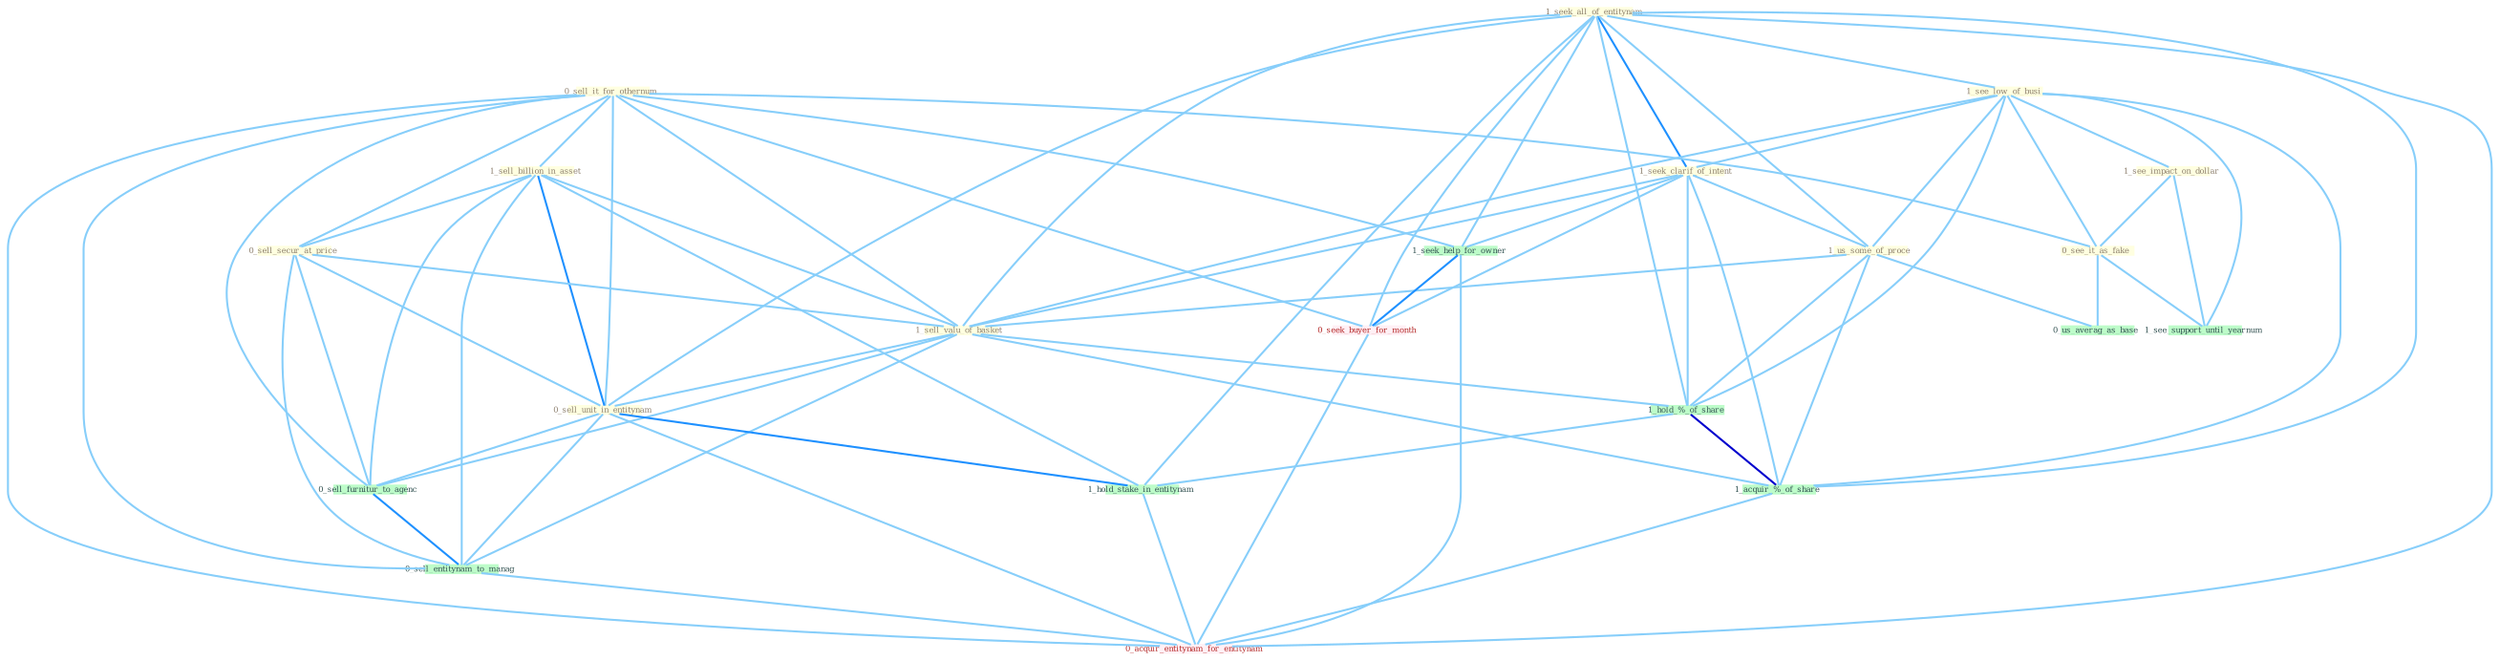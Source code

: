 Graph G{ 
    node
    [shape=polygon,style=filled,width=.5,height=.06,color="#BDFCC9",fixedsize=true,fontsize=4,
    fontcolor="#2f4f4f"];
    {node
    [color="#ffffe0", fontcolor="#8b7d6b"] "1_seek_all_of_entitynam " "1_see_low_of_busi " "0_sell_it_for_othernum " "1_see_impact_on_dollar " "1_sell_billion_in_asset " "0_sell_secur_at_price " "1_seek_clarif_of_intent " "1_us_some_of_proce " "1_sell_valu_of_basket " "0_sell_unit_in_entitynam " "0_see_it_as_fake "}
{node [color="#fff0f5", fontcolor="#b22222"] "0_seek_buyer_for_month " "0_acquir_entitynam_for_entitynam "}
edge [color="#B0E2FF"];

	"1_seek_all_of_entitynam " -- "1_see_low_of_busi " [w="1", color="#87cefa" ];
	"1_seek_all_of_entitynam " -- "1_seek_clarif_of_intent " [w="2", color="#1e90ff" , len=0.8];
	"1_seek_all_of_entitynam " -- "1_us_some_of_proce " [w="1", color="#87cefa" ];
	"1_seek_all_of_entitynam " -- "1_sell_valu_of_basket " [w="1", color="#87cefa" ];
	"1_seek_all_of_entitynam " -- "0_sell_unit_in_entitynam " [w="1", color="#87cefa" ];
	"1_seek_all_of_entitynam " -- "1_hold_%_of_share " [w="1", color="#87cefa" ];
	"1_seek_all_of_entitynam " -- "1_hold_stake_in_entitynam " [w="1", color="#87cefa" ];
	"1_seek_all_of_entitynam " -- "1_seek_help_for_owner " [w="1", color="#87cefa" ];
	"1_seek_all_of_entitynam " -- "0_seek_buyer_for_month " [w="1", color="#87cefa" ];
	"1_seek_all_of_entitynam " -- "1_acquir_%_of_share " [w="1", color="#87cefa" ];
	"1_seek_all_of_entitynam " -- "0_acquir_entitynam_for_entitynam " [w="1", color="#87cefa" ];
	"1_see_low_of_busi " -- "1_see_impact_on_dollar " [w="1", color="#87cefa" ];
	"1_see_low_of_busi " -- "1_seek_clarif_of_intent " [w="1", color="#87cefa" ];
	"1_see_low_of_busi " -- "1_us_some_of_proce " [w="1", color="#87cefa" ];
	"1_see_low_of_busi " -- "1_sell_valu_of_basket " [w="1", color="#87cefa" ];
	"1_see_low_of_busi " -- "0_see_it_as_fake " [w="1", color="#87cefa" ];
	"1_see_low_of_busi " -- "1_hold_%_of_share " [w="1", color="#87cefa" ];
	"1_see_low_of_busi " -- "1_acquir_%_of_share " [w="1", color="#87cefa" ];
	"1_see_low_of_busi " -- "1_see_support_until_yearnum " [w="1", color="#87cefa" ];
	"0_sell_it_for_othernum " -- "1_sell_billion_in_asset " [w="1", color="#87cefa" ];
	"0_sell_it_for_othernum " -- "0_sell_secur_at_price " [w="1", color="#87cefa" ];
	"0_sell_it_for_othernum " -- "1_sell_valu_of_basket " [w="1", color="#87cefa" ];
	"0_sell_it_for_othernum " -- "0_sell_unit_in_entitynam " [w="1", color="#87cefa" ];
	"0_sell_it_for_othernum " -- "0_see_it_as_fake " [w="1", color="#87cefa" ];
	"0_sell_it_for_othernum " -- "1_seek_help_for_owner " [w="1", color="#87cefa" ];
	"0_sell_it_for_othernum " -- "0_seek_buyer_for_month " [w="1", color="#87cefa" ];
	"0_sell_it_for_othernum " -- "0_sell_furnitur_to_agenc " [w="1", color="#87cefa" ];
	"0_sell_it_for_othernum " -- "0_sell_entitynam_to_manag " [w="1", color="#87cefa" ];
	"0_sell_it_for_othernum " -- "0_acquir_entitynam_for_entitynam " [w="1", color="#87cefa" ];
	"1_see_impact_on_dollar " -- "0_see_it_as_fake " [w="1", color="#87cefa" ];
	"1_see_impact_on_dollar " -- "1_see_support_until_yearnum " [w="1", color="#87cefa" ];
	"1_sell_billion_in_asset " -- "0_sell_secur_at_price " [w="1", color="#87cefa" ];
	"1_sell_billion_in_asset " -- "1_sell_valu_of_basket " [w="1", color="#87cefa" ];
	"1_sell_billion_in_asset " -- "0_sell_unit_in_entitynam " [w="2", color="#1e90ff" , len=0.8];
	"1_sell_billion_in_asset " -- "1_hold_stake_in_entitynam " [w="1", color="#87cefa" ];
	"1_sell_billion_in_asset " -- "0_sell_furnitur_to_agenc " [w="1", color="#87cefa" ];
	"1_sell_billion_in_asset " -- "0_sell_entitynam_to_manag " [w="1", color="#87cefa" ];
	"0_sell_secur_at_price " -- "1_sell_valu_of_basket " [w="1", color="#87cefa" ];
	"0_sell_secur_at_price " -- "0_sell_unit_in_entitynam " [w="1", color="#87cefa" ];
	"0_sell_secur_at_price " -- "0_sell_furnitur_to_agenc " [w="1", color="#87cefa" ];
	"0_sell_secur_at_price " -- "0_sell_entitynam_to_manag " [w="1", color="#87cefa" ];
	"1_seek_clarif_of_intent " -- "1_us_some_of_proce " [w="1", color="#87cefa" ];
	"1_seek_clarif_of_intent " -- "1_sell_valu_of_basket " [w="1", color="#87cefa" ];
	"1_seek_clarif_of_intent " -- "1_hold_%_of_share " [w="1", color="#87cefa" ];
	"1_seek_clarif_of_intent " -- "1_seek_help_for_owner " [w="1", color="#87cefa" ];
	"1_seek_clarif_of_intent " -- "0_seek_buyer_for_month " [w="1", color="#87cefa" ];
	"1_seek_clarif_of_intent " -- "1_acquir_%_of_share " [w="1", color="#87cefa" ];
	"1_us_some_of_proce " -- "1_sell_valu_of_basket " [w="1", color="#87cefa" ];
	"1_us_some_of_proce " -- "1_hold_%_of_share " [w="1", color="#87cefa" ];
	"1_us_some_of_proce " -- "1_acquir_%_of_share " [w="1", color="#87cefa" ];
	"1_us_some_of_proce " -- "0_us_averag_as_base " [w="1", color="#87cefa" ];
	"1_sell_valu_of_basket " -- "0_sell_unit_in_entitynam " [w="1", color="#87cefa" ];
	"1_sell_valu_of_basket " -- "1_hold_%_of_share " [w="1", color="#87cefa" ];
	"1_sell_valu_of_basket " -- "1_acquir_%_of_share " [w="1", color="#87cefa" ];
	"1_sell_valu_of_basket " -- "0_sell_furnitur_to_agenc " [w="1", color="#87cefa" ];
	"1_sell_valu_of_basket " -- "0_sell_entitynam_to_manag " [w="1", color="#87cefa" ];
	"0_sell_unit_in_entitynam " -- "1_hold_stake_in_entitynam " [w="2", color="#1e90ff" , len=0.8];
	"0_sell_unit_in_entitynam " -- "0_sell_furnitur_to_agenc " [w="1", color="#87cefa" ];
	"0_sell_unit_in_entitynam " -- "0_sell_entitynam_to_manag " [w="1", color="#87cefa" ];
	"0_sell_unit_in_entitynam " -- "0_acquir_entitynam_for_entitynam " [w="1", color="#87cefa" ];
	"0_see_it_as_fake " -- "1_see_support_until_yearnum " [w="1", color="#87cefa" ];
	"0_see_it_as_fake " -- "0_us_averag_as_base " [w="1", color="#87cefa" ];
	"1_hold_%_of_share " -- "1_hold_stake_in_entitynam " [w="1", color="#87cefa" ];
	"1_hold_%_of_share " -- "1_acquir_%_of_share " [w="3", color="#0000cd" , len=0.6];
	"1_hold_stake_in_entitynam " -- "0_acquir_entitynam_for_entitynam " [w="1", color="#87cefa" ];
	"1_seek_help_for_owner " -- "0_seek_buyer_for_month " [w="2", color="#1e90ff" , len=0.8];
	"1_seek_help_for_owner " -- "0_acquir_entitynam_for_entitynam " [w="1", color="#87cefa" ];
	"0_seek_buyer_for_month " -- "0_acquir_entitynam_for_entitynam " [w="1", color="#87cefa" ];
	"1_acquir_%_of_share " -- "0_acquir_entitynam_for_entitynam " [w="1", color="#87cefa" ];
	"0_sell_furnitur_to_agenc " -- "0_sell_entitynam_to_manag " [w="2", color="#1e90ff" , len=0.8];
	"0_sell_entitynam_to_manag " -- "0_acquir_entitynam_for_entitynam " [w="1", color="#87cefa" ];
}